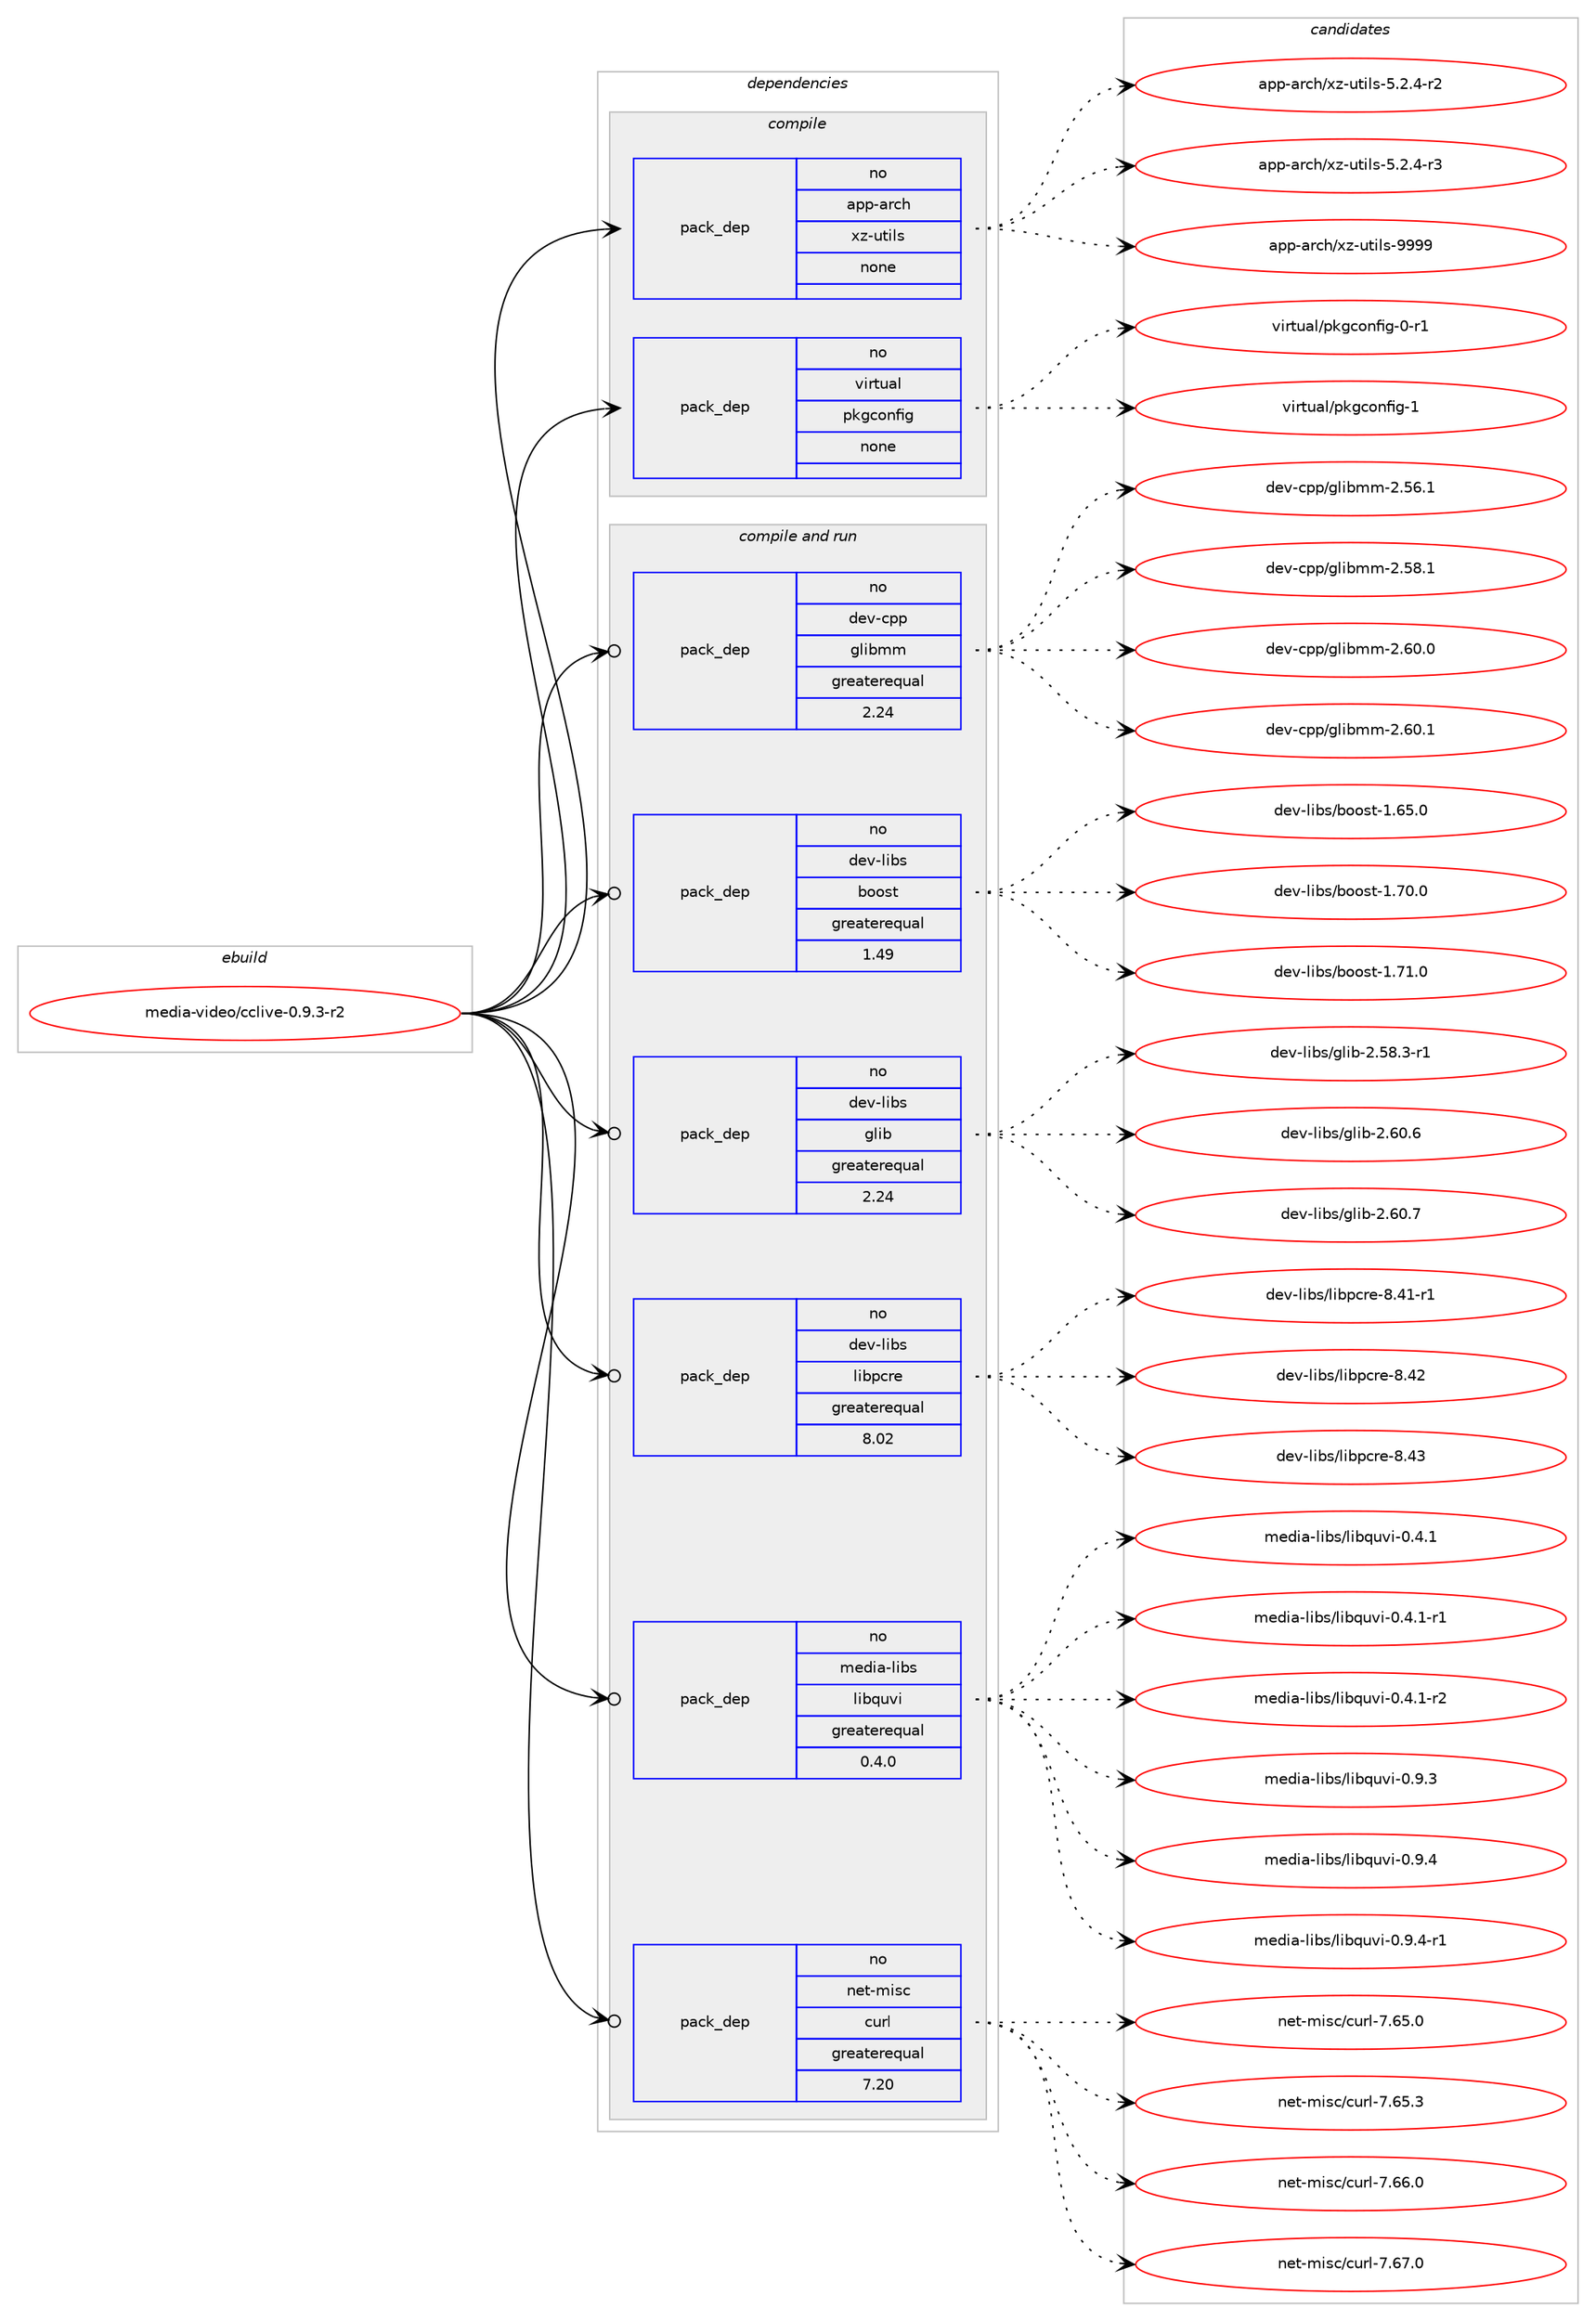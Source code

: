 digraph prolog {

# *************
# Graph options
# *************

newrank=true;
concentrate=true;
compound=true;
graph [rankdir=LR,fontname=Helvetica,fontsize=10,ranksep=1.5];#, ranksep=2.5, nodesep=0.2];
edge  [arrowhead=vee];
node  [fontname=Helvetica,fontsize=10];

# **********
# The ebuild
# **********

subgraph cluster_leftcol {
color=gray;
rank=same;
label=<<i>ebuild</i>>;
id [label="media-video/cclive-0.9.3-r2", color=red, width=4, href="../media-video/cclive-0.9.3-r2.svg"];
}

# ****************
# The dependencies
# ****************

subgraph cluster_midcol {
color=gray;
label=<<i>dependencies</i>>;
subgraph cluster_compile {
fillcolor="#eeeeee";
style=filled;
label=<<i>compile</i>>;
subgraph pack596186 {
dependency806047 [label=<<TABLE BORDER="0" CELLBORDER="1" CELLSPACING="0" CELLPADDING="4" WIDTH="220"><TR><TD ROWSPAN="6" CELLPADDING="30">pack_dep</TD></TR><TR><TD WIDTH="110">no</TD></TR><TR><TD>app-arch</TD></TR><TR><TD>xz-utils</TD></TR><TR><TD>none</TD></TR><TR><TD></TD></TR></TABLE>>, shape=none, color=blue];
}
id:e -> dependency806047:w [weight=20,style="solid",arrowhead="vee"];
subgraph pack596187 {
dependency806048 [label=<<TABLE BORDER="0" CELLBORDER="1" CELLSPACING="0" CELLPADDING="4" WIDTH="220"><TR><TD ROWSPAN="6" CELLPADDING="30">pack_dep</TD></TR><TR><TD WIDTH="110">no</TD></TR><TR><TD>virtual</TD></TR><TR><TD>pkgconfig</TD></TR><TR><TD>none</TD></TR><TR><TD></TD></TR></TABLE>>, shape=none, color=blue];
}
id:e -> dependency806048:w [weight=20,style="solid",arrowhead="vee"];
}
subgraph cluster_compileandrun {
fillcolor="#eeeeee";
style=filled;
label=<<i>compile and run</i>>;
subgraph pack596188 {
dependency806049 [label=<<TABLE BORDER="0" CELLBORDER="1" CELLSPACING="0" CELLPADDING="4" WIDTH="220"><TR><TD ROWSPAN="6" CELLPADDING="30">pack_dep</TD></TR><TR><TD WIDTH="110">no</TD></TR><TR><TD>dev-cpp</TD></TR><TR><TD>glibmm</TD></TR><TR><TD>greaterequal</TD></TR><TR><TD>2.24</TD></TR></TABLE>>, shape=none, color=blue];
}
id:e -> dependency806049:w [weight=20,style="solid",arrowhead="odotvee"];
subgraph pack596189 {
dependency806050 [label=<<TABLE BORDER="0" CELLBORDER="1" CELLSPACING="0" CELLPADDING="4" WIDTH="220"><TR><TD ROWSPAN="6" CELLPADDING="30">pack_dep</TD></TR><TR><TD WIDTH="110">no</TD></TR><TR><TD>dev-libs</TD></TR><TR><TD>boost</TD></TR><TR><TD>greaterequal</TD></TR><TR><TD>1.49</TD></TR></TABLE>>, shape=none, color=blue];
}
id:e -> dependency806050:w [weight=20,style="solid",arrowhead="odotvee"];
subgraph pack596190 {
dependency806051 [label=<<TABLE BORDER="0" CELLBORDER="1" CELLSPACING="0" CELLPADDING="4" WIDTH="220"><TR><TD ROWSPAN="6" CELLPADDING="30">pack_dep</TD></TR><TR><TD WIDTH="110">no</TD></TR><TR><TD>dev-libs</TD></TR><TR><TD>glib</TD></TR><TR><TD>greaterequal</TD></TR><TR><TD>2.24</TD></TR></TABLE>>, shape=none, color=blue];
}
id:e -> dependency806051:w [weight=20,style="solid",arrowhead="odotvee"];
subgraph pack596191 {
dependency806052 [label=<<TABLE BORDER="0" CELLBORDER="1" CELLSPACING="0" CELLPADDING="4" WIDTH="220"><TR><TD ROWSPAN="6" CELLPADDING="30">pack_dep</TD></TR><TR><TD WIDTH="110">no</TD></TR><TR><TD>dev-libs</TD></TR><TR><TD>libpcre</TD></TR><TR><TD>greaterequal</TD></TR><TR><TD>8.02</TD></TR></TABLE>>, shape=none, color=blue];
}
id:e -> dependency806052:w [weight=20,style="solid",arrowhead="odotvee"];
subgraph pack596192 {
dependency806053 [label=<<TABLE BORDER="0" CELLBORDER="1" CELLSPACING="0" CELLPADDING="4" WIDTH="220"><TR><TD ROWSPAN="6" CELLPADDING="30">pack_dep</TD></TR><TR><TD WIDTH="110">no</TD></TR><TR><TD>media-libs</TD></TR><TR><TD>libquvi</TD></TR><TR><TD>greaterequal</TD></TR><TR><TD>0.4.0</TD></TR></TABLE>>, shape=none, color=blue];
}
id:e -> dependency806053:w [weight=20,style="solid",arrowhead="odotvee"];
subgraph pack596193 {
dependency806054 [label=<<TABLE BORDER="0" CELLBORDER="1" CELLSPACING="0" CELLPADDING="4" WIDTH="220"><TR><TD ROWSPAN="6" CELLPADDING="30">pack_dep</TD></TR><TR><TD WIDTH="110">no</TD></TR><TR><TD>net-misc</TD></TR><TR><TD>curl</TD></TR><TR><TD>greaterequal</TD></TR><TR><TD>7.20</TD></TR></TABLE>>, shape=none, color=blue];
}
id:e -> dependency806054:w [weight=20,style="solid",arrowhead="odotvee"];
}
subgraph cluster_run {
fillcolor="#eeeeee";
style=filled;
label=<<i>run</i>>;
}
}

# **************
# The candidates
# **************

subgraph cluster_choices {
rank=same;
color=gray;
label=<<i>candidates</i>>;

subgraph choice596186 {
color=black;
nodesep=1;
choice9711211245971149910447120122451171161051081154553465046524511450 [label="app-arch/xz-utils-5.2.4-r2", color=red, width=4,href="../app-arch/xz-utils-5.2.4-r2.svg"];
choice9711211245971149910447120122451171161051081154553465046524511451 [label="app-arch/xz-utils-5.2.4-r3", color=red, width=4,href="../app-arch/xz-utils-5.2.4-r3.svg"];
choice9711211245971149910447120122451171161051081154557575757 [label="app-arch/xz-utils-9999", color=red, width=4,href="../app-arch/xz-utils-9999.svg"];
dependency806047:e -> choice9711211245971149910447120122451171161051081154553465046524511450:w [style=dotted,weight="100"];
dependency806047:e -> choice9711211245971149910447120122451171161051081154553465046524511451:w [style=dotted,weight="100"];
dependency806047:e -> choice9711211245971149910447120122451171161051081154557575757:w [style=dotted,weight="100"];
}
subgraph choice596187 {
color=black;
nodesep=1;
choice11810511411611797108471121071039911111010210510345484511449 [label="virtual/pkgconfig-0-r1", color=red, width=4,href="../virtual/pkgconfig-0-r1.svg"];
choice1181051141161179710847112107103991111101021051034549 [label="virtual/pkgconfig-1", color=red, width=4,href="../virtual/pkgconfig-1.svg"];
dependency806048:e -> choice11810511411611797108471121071039911111010210510345484511449:w [style=dotted,weight="100"];
dependency806048:e -> choice1181051141161179710847112107103991111101021051034549:w [style=dotted,weight="100"];
}
subgraph choice596188 {
color=black;
nodesep=1;
choice1001011184599112112471031081059810910945504653544649 [label="dev-cpp/glibmm-2.56.1", color=red, width=4,href="../dev-cpp/glibmm-2.56.1.svg"];
choice1001011184599112112471031081059810910945504653564649 [label="dev-cpp/glibmm-2.58.1", color=red, width=4,href="../dev-cpp/glibmm-2.58.1.svg"];
choice1001011184599112112471031081059810910945504654484648 [label="dev-cpp/glibmm-2.60.0", color=red, width=4,href="../dev-cpp/glibmm-2.60.0.svg"];
choice1001011184599112112471031081059810910945504654484649 [label="dev-cpp/glibmm-2.60.1", color=red, width=4,href="../dev-cpp/glibmm-2.60.1.svg"];
dependency806049:e -> choice1001011184599112112471031081059810910945504653544649:w [style=dotted,weight="100"];
dependency806049:e -> choice1001011184599112112471031081059810910945504653564649:w [style=dotted,weight="100"];
dependency806049:e -> choice1001011184599112112471031081059810910945504654484648:w [style=dotted,weight="100"];
dependency806049:e -> choice1001011184599112112471031081059810910945504654484649:w [style=dotted,weight="100"];
}
subgraph choice596189 {
color=black;
nodesep=1;
choice1001011184510810598115479811111111511645494654534648 [label="dev-libs/boost-1.65.0", color=red, width=4,href="../dev-libs/boost-1.65.0.svg"];
choice1001011184510810598115479811111111511645494655484648 [label="dev-libs/boost-1.70.0", color=red, width=4,href="../dev-libs/boost-1.70.0.svg"];
choice1001011184510810598115479811111111511645494655494648 [label="dev-libs/boost-1.71.0", color=red, width=4,href="../dev-libs/boost-1.71.0.svg"];
dependency806050:e -> choice1001011184510810598115479811111111511645494654534648:w [style=dotted,weight="100"];
dependency806050:e -> choice1001011184510810598115479811111111511645494655484648:w [style=dotted,weight="100"];
dependency806050:e -> choice1001011184510810598115479811111111511645494655494648:w [style=dotted,weight="100"];
}
subgraph choice596190 {
color=black;
nodesep=1;
choice10010111845108105981154710310810598455046535646514511449 [label="dev-libs/glib-2.58.3-r1", color=red, width=4,href="../dev-libs/glib-2.58.3-r1.svg"];
choice1001011184510810598115471031081059845504654484654 [label="dev-libs/glib-2.60.6", color=red, width=4,href="../dev-libs/glib-2.60.6.svg"];
choice1001011184510810598115471031081059845504654484655 [label="dev-libs/glib-2.60.7", color=red, width=4,href="../dev-libs/glib-2.60.7.svg"];
dependency806051:e -> choice10010111845108105981154710310810598455046535646514511449:w [style=dotted,weight="100"];
dependency806051:e -> choice1001011184510810598115471031081059845504654484654:w [style=dotted,weight="100"];
dependency806051:e -> choice1001011184510810598115471031081059845504654484655:w [style=dotted,weight="100"];
}
subgraph choice596191 {
color=black;
nodesep=1;
choice100101118451081059811547108105981129911410145564652494511449 [label="dev-libs/libpcre-8.41-r1", color=red, width=4,href="../dev-libs/libpcre-8.41-r1.svg"];
choice10010111845108105981154710810598112991141014556465250 [label="dev-libs/libpcre-8.42", color=red, width=4,href="../dev-libs/libpcre-8.42.svg"];
choice10010111845108105981154710810598112991141014556465251 [label="dev-libs/libpcre-8.43", color=red, width=4,href="../dev-libs/libpcre-8.43.svg"];
dependency806052:e -> choice100101118451081059811547108105981129911410145564652494511449:w [style=dotted,weight="100"];
dependency806052:e -> choice10010111845108105981154710810598112991141014556465250:w [style=dotted,weight="100"];
dependency806052:e -> choice10010111845108105981154710810598112991141014556465251:w [style=dotted,weight="100"];
}
subgraph choice596192 {
color=black;
nodesep=1;
choice1091011001059745108105981154710810598113117118105454846524649 [label="media-libs/libquvi-0.4.1", color=red, width=4,href="../media-libs/libquvi-0.4.1.svg"];
choice10910110010597451081059811547108105981131171181054548465246494511449 [label="media-libs/libquvi-0.4.1-r1", color=red, width=4,href="../media-libs/libquvi-0.4.1-r1.svg"];
choice10910110010597451081059811547108105981131171181054548465246494511450 [label="media-libs/libquvi-0.4.1-r2", color=red, width=4,href="../media-libs/libquvi-0.4.1-r2.svg"];
choice1091011001059745108105981154710810598113117118105454846574651 [label="media-libs/libquvi-0.9.3", color=red, width=4,href="../media-libs/libquvi-0.9.3.svg"];
choice1091011001059745108105981154710810598113117118105454846574652 [label="media-libs/libquvi-0.9.4", color=red, width=4,href="../media-libs/libquvi-0.9.4.svg"];
choice10910110010597451081059811547108105981131171181054548465746524511449 [label="media-libs/libquvi-0.9.4-r1", color=red, width=4,href="../media-libs/libquvi-0.9.4-r1.svg"];
dependency806053:e -> choice1091011001059745108105981154710810598113117118105454846524649:w [style=dotted,weight="100"];
dependency806053:e -> choice10910110010597451081059811547108105981131171181054548465246494511449:w [style=dotted,weight="100"];
dependency806053:e -> choice10910110010597451081059811547108105981131171181054548465246494511450:w [style=dotted,weight="100"];
dependency806053:e -> choice1091011001059745108105981154710810598113117118105454846574651:w [style=dotted,weight="100"];
dependency806053:e -> choice1091011001059745108105981154710810598113117118105454846574652:w [style=dotted,weight="100"];
dependency806053:e -> choice10910110010597451081059811547108105981131171181054548465746524511449:w [style=dotted,weight="100"];
}
subgraph choice596193 {
color=black;
nodesep=1;
choice1101011164510910511599479911711410845554654534648 [label="net-misc/curl-7.65.0", color=red, width=4,href="../net-misc/curl-7.65.0.svg"];
choice1101011164510910511599479911711410845554654534651 [label="net-misc/curl-7.65.3", color=red, width=4,href="../net-misc/curl-7.65.3.svg"];
choice1101011164510910511599479911711410845554654544648 [label="net-misc/curl-7.66.0", color=red, width=4,href="../net-misc/curl-7.66.0.svg"];
choice1101011164510910511599479911711410845554654554648 [label="net-misc/curl-7.67.0", color=red, width=4,href="../net-misc/curl-7.67.0.svg"];
dependency806054:e -> choice1101011164510910511599479911711410845554654534648:w [style=dotted,weight="100"];
dependency806054:e -> choice1101011164510910511599479911711410845554654534651:w [style=dotted,weight="100"];
dependency806054:e -> choice1101011164510910511599479911711410845554654544648:w [style=dotted,weight="100"];
dependency806054:e -> choice1101011164510910511599479911711410845554654554648:w [style=dotted,weight="100"];
}
}

}
